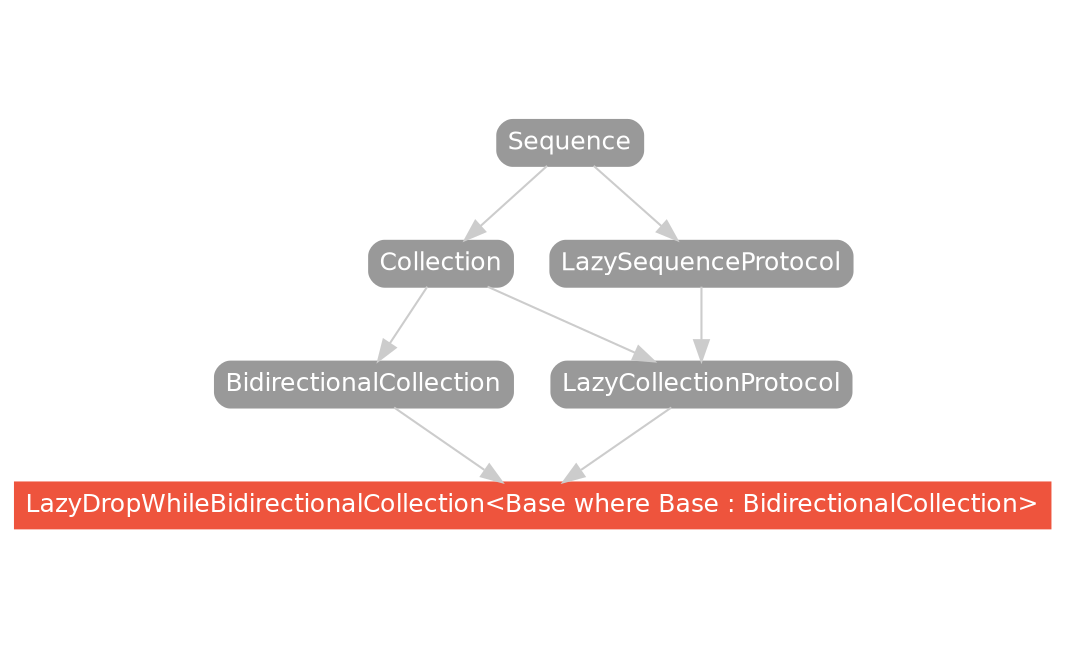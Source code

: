 strict digraph "LazyDropWhileBidirectionalCollection<Base where Base : BidirectionalCollection> - Type Hierarchy - SwiftDoc.org" {
    pad="0.1,0.8"
    node [shape=box, style="filled,rounded", color="#999999", fillcolor="#999999", fontcolor=white, fontname=Helvetica, fontnames="Helvetica,sansserif", fontsize=12, margin="0.07,0.05", height="0.3"]
    edge [color="#cccccc"]
    "BidirectionalCollection" [URL="/protocol/BidirectionalCollection/hierarchy/"]
    "Collection" [URL="/protocol/Collection/hierarchy/"]
    "LazyCollectionProtocol" [URL="/protocol/LazyCollectionProtocol/hierarchy/"]
    "LazyDropWhileBidirectionalCollection<Base where Base : BidirectionalCollection>" [URL="/type/LazyDropWhileBidirectionalCollection/", style="filled", fillcolor="#ee543d", color="#ee543d"]
    "LazySequenceProtocol" [URL="/protocol/LazySequenceProtocol/hierarchy/"]
    "Sequence" [URL="/protocol/Sequence/hierarchy/"]    "LazyCollectionProtocol" -> "LazyDropWhileBidirectionalCollection<Base where Base : BidirectionalCollection>"
    "BidirectionalCollection" -> "LazyDropWhileBidirectionalCollection<Base where Base : BidirectionalCollection>"
    "Collection" -> "LazyCollectionProtocol"
    "LazySequenceProtocol" -> "LazyCollectionProtocol"
    "Sequence" -> "Collection"
    "Sequence" -> "LazySequenceProtocol"
    "Collection" -> "BidirectionalCollection"
    "Sequence" -> "Collection"
    subgraph Types {
        rank = max; "LazyDropWhileBidirectionalCollection<Base where Base : BidirectionalCollection>";
    }
}